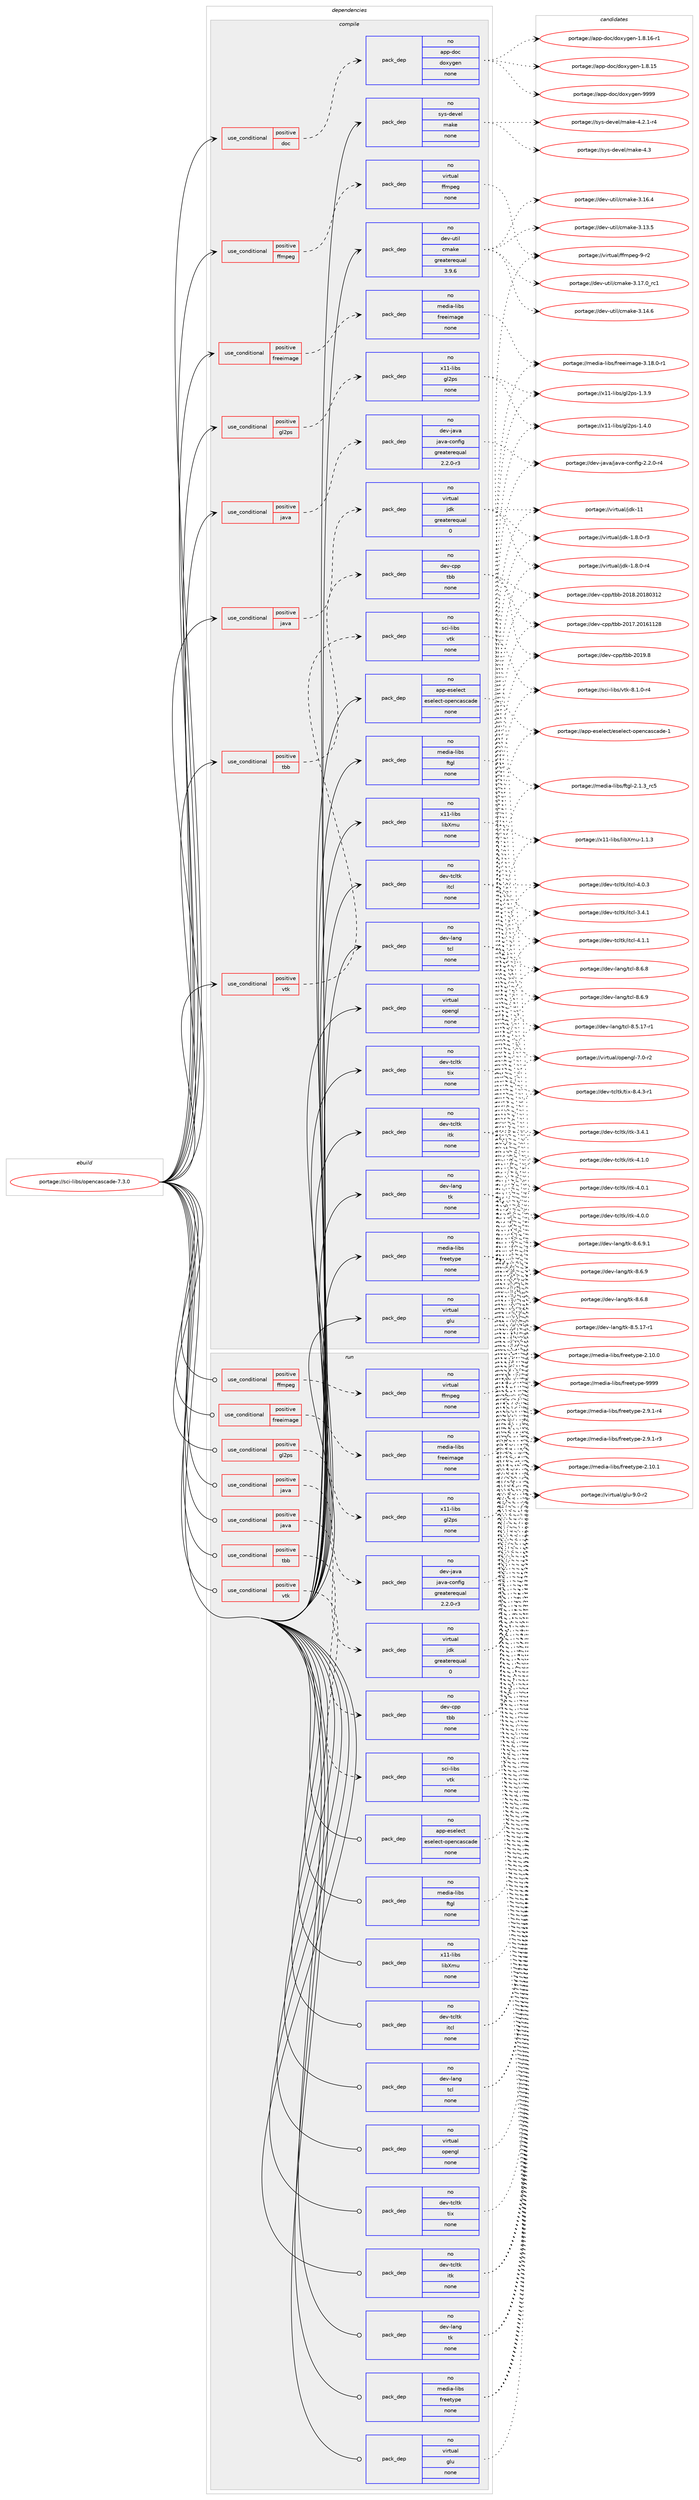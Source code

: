 digraph prolog {

# *************
# Graph options
# *************

newrank=true;
concentrate=true;
compound=true;
graph [rankdir=LR,fontname=Helvetica,fontsize=10,ranksep=1.5];#, ranksep=2.5, nodesep=0.2];
edge  [arrowhead=vee];
node  [fontname=Helvetica,fontsize=10];

# **********
# The ebuild
# **********

subgraph cluster_leftcol {
color=gray;
rank=same;
label=<<i>ebuild</i>>;
id [label="portage://sci-libs/opencascade-7.3.0", color=red, width=4, href="../sci-libs/opencascade-7.3.0.svg"];
}

# ****************
# The dependencies
# ****************

subgraph cluster_midcol {
color=gray;
label=<<i>dependencies</i>>;
subgraph cluster_compile {
fillcolor="#eeeeee";
style=filled;
label=<<i>compile</i>>;
subgraph cond15679 {
dependency79835 [label=<<TABLE BORDER="0" CELLBORDER="1" CELLSPACING="0" CELLPADDING="4"><TR><TD ROWSPAN="3" CELLPADDING="10">use_conditional</TD></TR><TR><TD>positive</TD></TR><TR><TD>doc</TD></TR></TABLE>>, shape=none, color=red];
subgraph pack62718 {
dependency79836 [label=<<TABLE BORDER="0" CELLBORDER="1" CELLSPACING="0" CELLPADDING="4" WIDTH="220"><TR><TD ROWSPAN="6" CELLPADDING="30">pack_dep</TD></TR><TR><TD WIDTH="110">no</TD></TR><TR><TD>app-doc</TD></TR><TR><TD>doxygen</TD></TR><TR><TD>none</TD></TR><TR><TD></TD></TR></TABLE>>, shape=none, color=blue];
}
dependency79835:e -> dependency79836:w [weight=20,style="dashed",arrowhead="vee"];
}
id:e -> dependency79835:w [weight=20,style="solid",arrowhead="vee"];
subgraph cond15680 {
dependency79837 [label=<<TABLE BORDER="0" CELLBORDER="1" CELLSPACING="0" CELLPADDING="4"><TR><TD ROWSPAN="3" CELLPADDING="10">use_conditional</TD></TR><TR><TD>positive</TD></TR><TR><TD>ffmpeg</TD></TR></TABLE>>, shape=none, color=red];
subgraph pack62719 {
dependency79838 [label=<<TABLE BORDER="0" CELLBORDER="1" CELLSPACING="0" CELLPADDING="4" WIDTH="220"><TR><TD ROWSPAN="6" CELLPADDING="30">pack_dep</TD></TR><TR><TD WIDTH="110">no</TD></TR><TR><TD>virtual</TD></TR><TR><TD>ffmpeg</TD></TR><TR><TD>none</TD></TR><TR><TD></TD></TR></TABLE>>, shape=none, color=blue];
}
dependency79837:e -> dependency79838:w [weight=20,style="dashed",arrowhead="vee"];
}
id:e -> dependency79837:w [weight=20,style="solid",arrowhead="vee"];
subgraph cond15681 {
dependency79839 [label=<<TABLE BORDER="0" CELLBORDER="1" CELLSPACING="0" CELLPADDING="4"><TR><TD ROWSPAN="3" CELLPADDING="10">use_conditional</TD></TR><TR><TD>positive</TD></TR><TR><TD>freeimage</TD></TR></TABLE>>, shape=none, color=red];
subgraph pack62720 {
dependency79840 [label=<<TABLE BORDER="0" CELLBORDER="1" CELLSPACING="0" CELLPADDING="4" WIDTH="220"><TR><TD ROWSPAN="6" CELLPADDING="30">pack_dep</TD></TR><TR><TD WIDTH="110">no</TD></TR><TR><TD>media-libs</TD></TR><TR><TD>freeimage</TD></TR><TR><TD>none</TD></TR><TR><TD></TD></TR></TABLE>>, shape=none, color=blue];
}
dependency79839:e -> dependency79840:w [weight=20,style="dashed",arrowhead="vee"];
}
id:e -> dependency79839:w [weight=20,style="solid",arrowhead="vee"];
subgraph cond15682 {
dependency79841 [label=<<TABLE BORDER="0" CELLBORDER="1" CELLSPACING="0" CELLPADDING="4"><TR><TD ROWSPAN="3" CELLPADDING="10">use_conditional</TD></TR><TR><TD>positive</TD></TR><TR><TD>gl2ps</TD></TR></TABLE>>, shape=none, color=red];
subgraph pack62721 {
dependency79842 [label=<<TABLE BORDER="0" CELLBORDER="1" CELLSPACING="0" CELLPADDING="4" WIDTH="220"><TR><TD ROWSPAN="6" CELLPADDING="30">pack_dep</TD></TR><TR><TD WIDTH="110">no</TD></TR><TR><TD>x11-libs</TD></TR><TR><TD>gl2ps</TD></TR><TR><TD>none</TD></TR><TR><TD></TD></TR></TABLE>>, shape=none, color=blue];
}
dependency79841:e -> dependency79842:w [weight=20,style="dashed",arrowhead="vee"];
}
id:e -> dependency79841:w [weight=20,style="solid",arrowhead="vee"];
subgraph cond15683 {
dependency79843 [label=<<TABLE BORDER="0" CELLBORDER="1" CELLSPACING="0" CELLPADDING="4"><TR><TD ROWSPAN="3" CELLPADDING="10">use_conditional</TD></TR><TR><TD>positive</TD></TR><TR><TD>java</TD></TR></TABLE>>, shape=none, color=red];
subgraph pack62722 {
dependency79844 [label=<<TABLE BORDER="0" CELLBORDER="1" CELLSPACING="0" CELLPADDING="4" WIDTH="220"><TR><TD ROWSPAN="6" CELLPADDING="30">pack_dep</TD></TR><TR><TD WIDTH="110">no</TD></TR><TR><TD>dev-java</TD></TR><TR><TD>java-config</TD></TR><TR><TD>greaterequal</TD></TR><TR><TD>2.2.0-r3</TD></TR></TABLE>>, shape=none, color=blue];
}
dependency79843:e -> dependency79844:w [weight=20,style="dashed",arrowhead="vee"];
}
id:e -> dependency79843:w [weight=20,style="solid",arrowhead="vee"];
subgraph cond15684 {
dependency79845 [label=<<TABLE BORDER="0" CELLBORDER="1" CELLSPACING="0" CELLPADDING="4"><TR><TD ROWSPAN="3" CELLPADDING="10">use_conditional</TD></TR><TR><TD>positive</TD></TR><TR><TD>java</TD></TR></TABLE>>, shape=none, color=red];
subgraph pack62723 {
dependency79846 [label=<<TABLE BORDER="0" CELLBORDER="1" CELLSPACING="0" CELLPADDING="4" WIDTH="220"><TR><TD ROWSPAN="6" CELLPADDING="30">pack_dep</TD></TR><TR><TD WIDTH="110">no</TD></TR><TR><TD>virtual</TD></TR><TR><TD>jdk</TD></TR><TR><TD>greaterequal</TD></TR><TR><TD>0</TD></TR></TABLE>>, shape=none, color=blue];
}
dependency79845:e -> dependency79846:w [weight=20,style="dashed",arrowhead="vee"];
}
id:e -> dependency79845:w [weight=20,style="solid",arrowhead="vee"];
subgraph cond15685 {
dependency79847 [label=<<TABLE BORDER="0" CELLBORDER="1" CELLSPACING="0" CELLPADDING="4"><TR><TD ROWSPAN="3" CELLPADDING="10">use_conditional</TD></TR><TR><TD>positive</TD></TR><TR><TD>tbb</TD></TR></TABLE>>, shape=none, color=red];
subgraph pack62724 {
dependency79848 [label=<<TABLE BORDER="0" CELLBORDER="1" CELLSPACING="0" CELLPADDING="4" WIDTH="220"><TR><TD ROWSPAN="6" CELLPADDING="30">pack_dep</TD></TR><TR><TD WIDTH="110">no</TD></TR><TR><TD>dev-cpp</TD></TR><TR><TD>tbb</TD></TR><TR><TD>none</TD></TR><TR><TD></TD></TR></TABLE>>, shape=none, color=blue];
}
dependency79847:e -> dependency79848:w [weight=20,style="dashed",arrowhead="vee"];
}
id:e -> dependency79847:w [weight=20,style="solid",arrowhead="vee"];
subgraph cond15686 {
dependency79849 [label=<<TABLE BORDER="0" CELLBORDER="1" CELLSPACING="0" CELLPADDING="4"><TR><TD ROWSPAN="3" CELLPADDING="10">use_conditional</TD></TR><TR><TD>positive</TD></TR><TR><TD>vtk</TD></TR></TABLE>>, shape=none, color=red];
subgraph pack62725 {
dependency79850 [label=<<TABLE BORDER="0" CELLBORDER="1" CELLSPACING="0" CELLPADDING="4" WIDTH="220"><TR><TD ROWSPAN="6" CELLPADDING="30">pack_dep</TD></TR><TR><TD WIDTH="110">no</TD></TR><TR><TD>sci-libs</TD></TR><TR><TD>vtk</TD></TR><TR><TD>none</TD></TR><TR><TD></TD></TR></TABLE>>, shape=none, color=blue];
}
dependency79849:e -> dependency79850:w [weight=20,style="dashed",arrowhead="vee"];
}
id:e -> dependency79849:w [weight=20,style="solid",arrowhead="vee"];
subgraph pack62726 {
dependency79851 [label=<<TABLE BORDER="0" CELLBORDER="1" CELLSPACING="0" CELLPADDING="4" WIDTH="220"><TR><TD ROWSPAN="6" CELLPADDING="30">pack_dep</TD></TR><TR><TD WIDTH="110">no</TD></TR><TR><TD>app-eselect</TD></TR><TR><TD>eselect-opencascade</TD></TR><TR><TD>none</TD></TR><TR><TD></TD></TR></TABLE>>, shape=none, color=blue];
}
id:e -> dependency79851:w [weight=20,style="solid",arrowhead="vee"];
subgraph pack62727 {
dependency79852 [label=<<TABLE BORDER="0" CELLBORDER="1" CELLSPACING="0" CELLPADDING="4" WIDTH="220"><TR><TD ROWSPAN="6" CELLPADDING="30">pack_dep</TD></TR><TR><TD WIDTH="110">no</TD></TR><TR><TD>dev-lang</TD></TR><TR><TD>tcl</TD></TR><TR><TD>none</TD></TR><TR><TD></TD></TR></TABLE>>, shape=none, color=blue];
}
id:e -> dependency79852:w [weight=20,style="solid",arrowhead="vee"];
subgraph pack62728 {
dependency79853 [label=<<TABLE BORDER="0" CELLBORDER="1" CELLSPACING="0" CELLPADDING="4" WIDTH="220"><TR><TD ROWSPAN="6" CELLPADDING="30">pack_dep</TD></TR><TR><TD WIDTH="110">no</TD></TR><TR><TD>dev-lang</TD></TR><TR><TD>tk</TD></TR><TR><TD>none</TD></TR><TR><TD></TD></TR></TABLE>>, shape=none, color=blue];
}
id:e -> dependency79853:w [weight=20,style="solid",arrowhead="vee"];
subgraph pack62729 {
dependency79854 [label=<<TABLE BORDER="0" CELLBORDER="1" CELLSPACING="0" CELLPADDING="4" WIDTH="220"><TR><TD ROWSPAN="6" CELLPADDING="30">pack_dep</TD></TR><TR><TD WIDTH="110">no</TD></TR><TR><TD>dev-tcltk</TD></TR><TR><TD>itcl</TD></TR><TR><TD>none</TD></TR><TR><TD></TD></TR></TABLE>>, shape=none, color=blue];
}
id:e -> dependency79854:w [weight=20,style="solid",arrowhead="vee"];
subgraph pack62730 {
dependency79855 [label=<<TABLE BORDER="0" CELLBORDER="1" CELLSPACING="0" CELLPADDING="4" WIDTH="220"><TR><TD ROWSPAN="6" CELLPADDING="30">pack_dep</TD></TR><TR><TD WIDTH="110">no</TD></TR><TR><TD>dev-tcltk</TD></TR><TR><TD>itk</TD></TR><TR><TD>none</TD></TR><TR><TD></TD></TR></TABLE>>, shape=none, color=blue];
}
id:e -> dependency79855:w [weight=20,style="solid",arrowhead="vee"];
subgraph pack62731 {
dependency79856 [label=<<TABLE BORDER="0" CELLBORDER="1" CELLSPACING="0" CELLPADDING="4" WIDTH="220"><TR><TD ROWSPAN="6" CELLPADDING="30">pack_dep</TD></TR><TR><TD WIDTH="110">no</TD></TR><TR><TD>dev-tcltk</TD></TR><TR><TD>tix</TD></TR><TR><TD>none</TD></TR><TR><TD></TD></TR></TABLE>>, shape=none, color=blue];
}
id:e -> dependency79856:w [weight=20,style="solid",arrowhead="vee"];
subgraph pack62732 {
dependency79857 [label=<<TABLE BORDER="0" CELLBORDER="1" CELLSPACING="0" CELLPADDING="4" WIDTH="220"><TR><TD ROWSPAN="6" CELLPADDING="30">pack_dep</TD></TR><TR><TD WIDTH="110">no</TD></TR><TR><TD>dev-util</TD></TR><TR><TD>cmake</TD></TR><TR><TD>greaterequal</TD></TR><TR><TD>3.9.6</TD></TR></TABLE>>, shape=none, color=blue];
}
id:e -> dependency79857:w [weight=20,style="solid",arrowhead="vee"];
subgraph pack62733 {
dependency79858 [label=<<TABLE BORDER="0" CELLBORDER="1" CELLSPACING="0" CELLPADDING="4" WIDTH="220"><TR><TD ROWSPAN="6" CELLPADDING="30">pack_dep</TD></TR><TR><TD WIDTH="110">no</TD></TR><TR><TD>media-libs</TD></TR><TR><TD>freetype</TD></TR><TR><TD>none</TD></TR><TR><TD></TD></TR></TABLE>>, shape=none, color=blue];
}
id:e -> dependency79858:w [weight=20,style="solid",arrowhead="vee"];
subgraph pack62734 {
dependency79859 [label=<<TABLE BORDER="0" CELLBORDER="1" CELLSPACING="0" CELLPADDING="4" WIDTH="220"><TR><TD ROWSPAN="6" CELLPADDING="30">pack_dep</TD></TR><TR><TD WIDTH="110">no</TD></TR><TR><TD>media-libs</TD></TR><TR><TD>ftgl</TD></TR><TR><TD>none</TD></TR><TR><TD></TD></TR></TABLE>>, shape=none, color=blue];
}
id:e -> dependency79859:w [weight=20,style="solid",arrowhead="vee"];
subgraph pack62735 {
dependency79860 [label=<<TABLE BORDER="0" CELLBORDER="1" CELLSPACING="0" CELLPADDING="4" WIDTH="220"><TR><TD ROWSPAN="6" CELLPADDING="30">pack_dep</TD></TR><TR><TD WIDTH="110">no</TD></TR><TR><TD>sys-devel</TD></TR><TR><TD>make</TD></TR><TR><TD>none</TD></TR><TR><TD></TD></TR></TABLE>>, shape=none, color=blue];
}
id:e -> dependency79860:w [weight=20,style="solid",arrowhead="vee"];
subgraph pack62736 {
dependency79861 [label=<<TABLE BORDER="0" CELLBORDER="1" CELLSPACING="0" CELLPADDING="4" WIDTH="220"><TR><TD ROWSPAN="6" CELLPADDING="30">pack_dep</TD></TR><TR><TD WIDTH="110">no</TD></TR><TR><TD>virtual</TD></TR><TR><TD>glu</TD></TR><TR><TD>none</TD></TR><TR><TD></TD></TR></TABLE>>, shape=none, color=blue];
}
id:e -> dependency79861:w [weight=20,style="solid",arrowhead="vee"];
subgraph pack62737 {
dependency79862 [label=<<TABLE BORDER="0" CELLBORDER="1" CELLSPACING="0" CELLPADDING="4" WIDTH="220"><TR><TD ROWSPAN="6" CELLPADDING="30">pack_dep</TD></TR><TR><TD WIDTH="110">no</TD></TR><TR><TD>virtual</TD></TR><TR><TD>opengl</TD></TR><TR><TD>none</TD></TR><TR><TD></TD></TR></TABLE>>, shape=none, color=blue];
}
id:e -> dependency79862:w [weight=20,style="solid",arrowhead="vee"];
subgraph pack62738 {
dependency79863 [label=<<TABLE BORDER="0" CELLBORDER="1" CELLSPACING="0" CELLPADDING="4" WIDTH="220"><TR><TD ROWSPAN="6" CELLPADDING="30">pack_dep</TD></TR><TR><TD WIDTH="110">no</TD></TR><TR><TD>x11-libs</TD></TR><TR><TD>libXmu</TD></TR><TR><TD>none</TD></TR><TR><TD></TD></TR></TABLE>>, shape=none, color=blue];
}
id:e -> dependency79863:w [weight=20,style="solid",arrowhead="vee"];
}
subgraph cluster_compileandrun {
fillcolor="#eeeeee";
style=filled;
label=<<i>compile and run</i>>;
}
subgraph cluster_run {
fillcolor="#eeeeee";
style=filled;
label=<<i>run</i>>;
subgraph cond15687 {
dependency79864 [label=<<TABLE BORDER="0" CELLBORDER="1" CELLSPACING="0" CELLPADDING="4"><TR><TD ROWSPAN="3" CELLPADDING="10">use_conditional</TD></TR><TR><TD>positive</TD></TR><TR><TD>ffmpeg</TD></TR></TABLE>>, shape=none, color=red];
subgraph pack62739 {
dependency79865 [label=<<TABLE BORDER="0" CELLBORDER="1" CELLSPACING="0" CELLPADDING="4" WIDTH="220"><TR><TD ROWSPAN="6" CELLPADDING="30">pack_dep</TD></TR><TR><TD WIDTH="110">no</TD></TR><TR><TD>virtual</TD></TR><TR><TD>ffmpeg</TD></TR><TR><TD>none</TD></TR><TR><TD></TD></TR></TABLE>>, shape=none, color=blue];
}
dependency79864:e -> dependency79865:w [weight=20,style="dashed",arrowhead="vee"];
}
id:e -> dependency79864:w [weight=20,style="solid",arrowhead="odot"];
subgraph cond15688 {
dependency79866 [label=<<TABLE BORDER="0" CELLBORDER="1" CELLSPACING="0" CELLPADDING="4"><TR><TD ROWSPAN="3" CELLPADDING="10">use_conditional</TD></TR><TR><TD>positive</TD></TR><TR><TD>freeimage</TD></TR></TABLE>>, shape=none, color=red];
subgraph pack62740 {
dependency79867 [label=<<TABLE BORDER="0" CELLBORDER="1" CELLSPACING="0" CELLPADDING="4" WIDTH="220"><TR><TD ROWSPAN="6" CELLPADDING="30">pack_dep</TD></TR><TR><TD WIDTH="110">no</TD></TR><TR><TD>media-libs</TD></TR><TR><TD>freeimage</TD></TR><TR><TD>none</TD></TR><TR><TD></TD></TR></TABLE>>, shape=none, color=blue];
}
dependency79866:e -> dependency79867:w [weight=20,style="dashed",arrowhead="vee"];
}
id:e -> dependency79866:w [weight=20,style="solid",arrowhead="odot"];
subgraph cond15689 {
dependency79868 [label=<<TABLE BORDER="0" CELLBORDER="1" CELLSPACING="0" CELLPADDING="4"><TR><TD ROWSPAN="3" CELLPADDING="10">use_conditional</TD></TR><TR><TD>positive</TD></TR><TR><TD>gl2ps</TD></TR></TABLE>>, shape=none, color=red];
subgraph pack62741 {
dependency79869 [label=<<TABLE BORDER="0" CELLBORDER="1" CELLSPACING="0" CELLPADDING="4" WIDTH="220"><TR><TD ROWSPAN="6" CELLPADDING="30">pack_dep</TD></TR><TR><TD WIDTH="110">no</TD></TR><TR><TD>x11-libs</TD></TR><TR><TD>gl2ps</TD></TR><TR><TD>none</TD></TR><TR><TD></TD></TR></TABLE>>, shape=none, color=blue];
}
dependency79868:e -> dependency79869:w [weight=20,style="dashed",arrowhead="vee"];
}
id:e -> dependency79868:w [weight=20,style="solid",arrowhead="odot"];
subgraph cond15690 {
dependency79870 [label=<<TABLE BORDER="0" CELLBORDER="1" CELLSPACING="0" CELLPADDING="4"><TR><TD ROWSPAN="3" CELLPADDING="10">use_conditional</TD></TR><TR><TD>positive</TD></TR><TR><TD>java</TD></TR></TABLE>>, shape=none, color=red];
subgraph pack62742 {
dependency79871 [label=<<TABLE BORDER="0" CELLBORDER="1" CELLSPACING="0" CELLPADDING="4" WIDTH="220"><TR><TD ROWSPAN="6" CELLPADDING="30">pack_dep</TD></TR><TR><TD WIDTH="110">no</TD></TR><TR><TD>dev-java</TD></TR><TR><TD>java-config</TD></TR><TR><TD>greaterequal</TD></TR><TR><TD>2.2.0-r3</TD></TR></TABLE>>, shape=none, color=blue];
}
dependency79870:e -> dependency79871:w [weight=20,style="dashed",arrowhead="vee"];
}
id:e -> dependency79870:w [weight=20,style="solid",arrowhead="odot"];
subgraph cond15691 {
dependency79872 [label=<<TABLE BORDER="0" CELLBORDER="1" CELLSPACING="0" CELLPADDING="4"><TR><TD ROWSPAN="3" CELLPADDING="10">use_conditional</TD></TR><TR><TD>positive</TD></TR><TR><TD>java</TD></TR></TABLE>>, shape=none, color=red];
subgraph pack62743 {
dependency79873 [label=<<TABLE BORDER="0" CELLBORDER="1" CELLSPACING="0" CELLPADDING="4" WIDTH="220"><TR><TD ROWSPAN="6" CELLPADDING="30">pack_dep</TD></TR><TR><TD WIDTH="110">no</TD></TR><TR><TD>virtual</TD></TR><TR><TD>jdk</TD></TR><TR><TD>greaterequal</TD></TR><TR><TD>0</TD></TR></TABLE>>, shape=none, color=blue];
}
dependency79872:e -> dependency79873:w [weight=20,style="dashed",arrowhead="vee"];
}
id:e -> dependency79872:w [weight=20,style="solid",arrowhead="odot"];
subgraph cond15692 {
dependency79874 [label=<<TABLE BORDER="0" CELLBORDER="1" CELLSPACING="0" CELLPADDING="4"><TR><TD ROWSPAN="3" CELLPADDING="10">use_conditional</TD></TR><TR><TD>positive</TD></TR><TR><TD>tbb</TD></TR></TABLE>>, shape=none, color=red];
subgraph pack62744 {
dependency79875 [label=<<TABLE BORDER="0" CELLBORDER="1" CELLSPACING="0" CELLPADDING="4" WIDTH="220"><TR><TD ROWSPAN="6" CELLPADDING="30">pack_dep</TD></TR><TR><TD WIDTH="110">no</TD></TR><TR><TD>dev-cpp</TD></TR><TR><TD>tbb</TD></TR><TR><TD>none</TD></TR><TR><TD></TD></TR></TABLE>>, shape=none, color=blue];
}
dependency79874:e -> dependency79875:w [weight=20,style="dashed",arrowhead="vee"];
}
id:e -> dependency79874:w [weight=20,style="solid",arrowhead="odot"];
subgraph cond15693 {
dependency79876 [label=<<TABLE BORDER="0" CELLBORDER="1" CELLSPACING="0" CELLPADDING="4"><TR><TD ROWSPAN="3" CELLPADDING="10">use_conditional</TD></TR><TR><TD>positive</TD></TR><TR><TD>vtk</TD></TR></TABLE>>, shape=none, color=red];
subgraph pack62745 {
dependency79877 [label=<<TABLE BORDER="0" CELLBORDER="1" CELLSPACING="0" CELLPADDING="4" WIDTH="220"><TR><TD ROWSPAN="6" CELLPADDING="30">pack_dep</TD></TR><TR><TD WIDTH="110">no</TD></TR><TR><TD>sci-libs</TD></TR><TR><TD>vtk</TD></TR><TR><TD>none</TD></TR><TR><TD></TD></TR></TABLE>>, shape=none, color=blue];
}
dependency79876:e -> dependency79877:w [weight=20,style="dashed",arrowhead="vee"];
}
id:e -> dependency79876:w [weight=20,style="solid",arrowhead="odot"];
subgraph pack62746 {
dependency79878 [label=<<TABLE BORDER="0" CELLBORDER="1" CELLSPACING="0" CELLPADDING="4" WIDTH="220"><TR><TD ROWSPAN="6" CELLPADDING="30">pack_dep</TD></TR><TR><TD WIDTH="110">no</TD></TR><TR><TD>app-eselect</TD></TR><TR><TD>eselect-opencascade</TD></TR><TR><TD>none</TD></TR><TR><TD></TD></TR></TABLE>>, shape=none, color=blue];
}
id:e -> dependency79878:w [weight=20,style="solid",arrowhead="odot"];
subgraph pack62747 {
dependency79879 [label=<<TABLE BORDER="0" CELLBORDER="1" CELLSPACING="0" CELLPADDING="4" WIDTH="220"><TR><TD ROWSPAN="6" CELLPADDING="30">pack_dep</TD></TR><TR><TD WIDTH="110">no</TD></TR><TR><TD>dev-lang</TD></TR><TR><TD>tcl</TD></TR><TR><TD>none</TD></TR><TR><TD></TD></TR></TABLE>>, shape=none, color=blue];
}
id:e -> dependency79879:w [weight=20,style="solid",arrowhead="odot"];
subgraph pack62748 {
dependency79880 [label=<<TABLE BORDER="0" CELLBORDER="1" CELLSPACING="0" CELLPADDING="4" WIDTH="220"><TR><TD ROWSPAN="6" CELLPADDING="30">pack_dep</TD></TR><TR><TD WIDTH="110">no</TD></TR><TR><TD>dev-lang</TD></TR><TR><TD>tk</TD></TR><TR><TD>none</TD></TR><TR><TD></TD></TR></TABLE>>, shape=none, color=blue];
}
id:e -> dependency79880:w [weight=20,style="solid",arrowhead="odot"];
subgraph pack62749 {
dependency79881 [label=<<TABLE BORDER="0" CELLBORDER="1" CELLSPACING="0" CELLPADDING="4" WIDTH="220"><TR><TD ROWSPAN="6" CELLPADDING="30">pack_dep</TD></TR><TR><TD WIDTH="110">no</TD></TR><TR><TD>dev-tcltk</TD></TR><TR><TD>itcl</TD></TR><TR><TD>none</TD></TR><TR><TD></TD></TR></TABLE>>, shape=none, color=blue];
}
id:e -> dependency79881:w [weight=20,style="solid",arrowhead="odot"];
subgraph pack62750 {
dependency79882 [label=<<TABLE BORDER="0" CELLBORDER="1" CELLSPACING="0" CELLPADDING="4" WIDTH="220"><TR><TD ROWSPAN="6" CELLPADDING="30">pack_dep</TD></TR><TR><TD WIDTH="110">no</TD></TR><TR><TD>dev-tcltk</TD></TR><TR><TD>itk</TD></TR><TR><TD>none</TD></TR><TR><TD></TD></TR></TABLE>>, shape=none, color=blue];
}
id:e -> dependency79882:w [weight=20,style="solid",arrowhead="odot"];
subgraph pack62751 {
dependency79883 [label=<<TABLE BORDER="0" CELLBORDER="1" CELLSPACING="0" CELLPADDING="4" WIDTH="220"><TR><TD ROWSPAN="6" CELLPADDING="30">pack_dep</TD></TR><TR><TD WIDTH="110">no</TD></TR><TR><TD>dev-tcltk</TD></TR><TR><TD>tix</TD></TR><TR><TD>none</TD></TR><TR><TD></TD></TR></TABLE>>, shape=none, color=blue];
}
id:e -> dependency79883:w [weight=20,style="solid",arrowhead="odot"];
subgraph pack62752 {
dependency79884 [label=<<TABLE BORDER="0" CELLBORDER="1" CELLSPACING="0" CELLPADDING="4" WIDTH="220"><TR><TD ROWSPAN="6" CELLPADDING="30">pack_dep</TD></TR><TR><TD WIDTH="110">no</TD></TR><TR><TD>media-libs</TD></TR><TR><TD>freetype</TD></TR><TR><TD>none</TD></TR><TR><TD></TD></TR></TABLE>>, shape=none, color=blue];
}
id:e -> dependency79884:w [weight=20,style="solid",arrowhead="odot"];
subgraph pack62753 {
dependency79885 [label=<<TABLE BORDER="0" CELLBORDER="1" CELLSPACING="0" CELLPADDING="4" WIDTH="220"><TR><TD ROWSPAN="6" CELLPADDING="30">pack_dep</TD></TR><TR><TD WIDTH="110">no</TD></TR><TR><TD>media-libs</TD></TR><TR><TD>ftgl</TD></TR><TR><TD>none</TD></TR><TR><TD></TD></TR></TABLE>>, shape=none, color=blue];
}
id:e -> dependency79885:w [weight=20,style="solid",arrowhead="odot"];
subgraph pack62754 {
dependency79886 [label=<<TABLE BORDER="0" CELLBORDER="1" CELLSPACING="0" CELLPADDING="4" WIDTH="220"><TR><TD ROWSPAN="6" CELLPADDING="30">pack_dep</TD></TR><TR><TD WIDTH="110">no</TD></TR><TR><TD>virtual</TD></TR><TR><TD>glu</TD></TR><TR><TD>none</TD></TR><TR><TD></TD></TR></TABLE>>, shape=none, color=blue];
}
id:e -> dependency79886:w [weight=20,style="solid",arrowhead="odot"];
subgraph pack62755 {
dependency79887 [label=<<TABLE BORDER="0" CELLBORDER="1" CELLSPACING="0" CELLPADDING="4" WIDTH="220"><TR><TD ROWSPAN="6" CELLPADDING="30">pack_dep</TD></TR><TR><TD WIDTH="110">no</TD></TR><TR><TD>virtual</TD></TR><TR><TD>opengl</TD></TR><TR><TD>none</TD></TR><TR><TD></TD></TR></TABLE>>, shape=none, color=blue];
}
id:e -> dependency79887:w [weight=20,style="solid",arrowhead="odot"];
subgraph pack62756 {
dependency79888 [label=<<TABLE BORDER="0" CELLBORDER="1" CELLSPACING="0" CELLPADDING="4" WIDTH="220"><TR><TD ROWSPAN="6" CELLPADDING="30">pack_dep</TD></TR><TR><TD WIDTH="110">no</TD></TR><TR><TD>x11-libs</TD></TR><TR><TD>libXmu</TD></TR><TR><TD>none</TD></TR><TR><TD></TD></TR></TABLE>>, shape=none, color=blue];
}
id:e -> dependency79888:w [weight=20,style="solid",arrowhead="odot"];
}
}

# **************
# The candidates
# **************

subgraph cluster_choices {
rank=same;
color=gray;
label=<<i>candidates</i>>;

subgraph choice62718 {
color=black;
nodesep=1;
choice971121124510011199471001111201211031011104557575757 [label="portage://app-doc/doxygen-9999", color=red, width=4,href="../app-doc/doxygen-9999.svg"];
choice97112112451001119947100111120121103101110454946564649544511449 [label="portage://app-doc/doxygen-1.8.16-r1", color=red, width=4,href="../app-doc/doxygen-1.8.16-r1.svg"];
choice9711211245100111994710011112012110310111045494656464953 [label="portage://app-doc/doxygen-1.8.15", color=red, width=4,href="../app-doc/doxygen-1.8.15.svg"];
dependency79836:e -> choice971121124510011199471001111201211031011104557575757:w [style=dotted,weight="100"];
dependency79836:e -> choice97112112451001119947100111120121103101110454946564649544511449:w [style=dotted,weight="100"];
dependency79836:e -> choice9711211245100111994710011112012110310111045494656464953:w [style=dotted,weight="100"];
}
subgraph choice62719 {
color=black;
nodesep=1;
choice118105114116117971084710210210911210110345574511450 [label="portage://virtual/ffmpeg-9-r2", color=red, width=4,href="../virtual/ffmpeg-9-r2.svg"];
dependency79838:e -> choice118105114116117971084710210210911210110345574511450:w [style=dotted,weight="100"];
}
subgraph choice62720 {
color=black;
nodesep=1;
choice1091011001059745108105981154710211410110110510997103101455146495646484511449 [label="portage://media-libs/freeimage-3.18.0-r1", color=red, width=4,href="../media-libs/freeimage-3.18.0-r1.svg"];
dependency79840:e -> choice1091011001059745108105981154710211410110110510997103101455146495646484511449:w [style=dotted,weight="100"];
}
subgraph choice62721 {
color=black;
nodesep=1;
choice120494945108105981154710310850112115454946524648 [label="portage://x11-libs/gl2ps-1.4.0", color=red, width=4,href="../x11-libs/gl2ps-1.4.0.svg"];
choice120494945108105981154710310850112115454946514657 [label="portage://x11-libs/gl2ps-1.3.9", color=red, width=4,href="../x11-libs/gl2ps-1.3.9.svg"];
dependency79842:e -> choice120494945108105981154710310850112115454946524648:w [style=dotted,weight="100"];
dependency79842:e -> choice120494945108105981154710310850112115454946514657:w [style=dotted,weight="100"];
}
subgraph choice62722 {
color=black;
nodesep=1;
choice10010111845106971189747106971189745991111101021051034550465046484511452 [label="portage://dev-java/java-config-2.2.0-r4", color=red, width=4,href="../dev-java/java-config-2.2.0-r4.svg"];
dependency79844:e -> choice10010111845106971189747106971189745991111101021051034550465046484511452:w [style=dotted,weight="100"];
}
subgraph choice62723 {
color=black;
nodesep=1;
choice1181051141161179710847106100107454949 [label="portage://virtual/jdk-11", color=red, width=4,href="../virtual/jdk-11.svg"];
choice11810511411611797108471061001074549465646484511452 [label="portage://virtual/jdk-1.8.0-r4", color=red, width=4,href="../virtual/jdk-1.8.0-r4.svg"];
choice11810511411611797108471061001074549465646484511451 [label="portage://virtual/jdk-1.8.0-r3", color=red, width=4,href="../virtual/jdk-1.8.0-r3.svg"];
dependency79846:e -> choice1181051141161179710847106100107454949:w [style=dotted,weight="100"];
dependency79846:e -> choice11810511411611797108471061001074549465646484511452:w [style=dotted,weight="100"];
dependency79846:e -> choice11810511411611797108471061001074549465646484511451:w [style=dotted,weight="100"];
}
subgraph choice62724 {
color=black;
nodesep=1;
choice100101118459911211247116989845504849574656 [label="portage://dev-cpp/tbb-2019.8", color=red, width=4,href="../dev-cpp/tbb-2019.8.svg"];
choice10010111845991121124711698984550484956465048495648514950 [label="portage://dev-cpp/tbb-2018.20180312", color=red, width=4,href="../dev-cpp/tbb-2018.20180312.svg"];
choice10010111845991121124711698984550484955465048495449495056 [label="portage://dev-cpp/tbb-2017.20161128", color=red, width=4,href="../dev-cpp/tbb-2017.20161128.svg"];
dependency79848:e -> choice100101118459911211247116989845504849574656:w [style=dotted,weight="100"];
dependency79848:e -> choice10010111845991121124711698984550484956465048495648514950:w [style=dotted,weight="100"];
dependency79848:e -> choice10010111845991121124711698984550484955465048495449495056:w [style=dotted,weight="100"];
}
subgraph choice62725 {
color=black;
nodesep=1;
choice115991054510810598115471181161074556464946484511452 [label="portage://sci-libs/vtk-8.1.0-r4", color=red, width=4,href="../sci-libs/vtk-8.1.0-r4.svg"];
dependency79850:e -> choice115991054510810598115471181161074556464946484511452:w [style=dotted,weight="100"];
}
subgraph choice62726 {
color=black;
nodesep=1;
choice971121124510111510110810199116471011151011081019911645111112101110999711599971001014549 [label="portage://app-eselect/eselect-opencascade-1", color=red, width=4,href="../app-eselect/eselect-opencascade-1.svg"];
dependency79851:e -> choice971121124510111510110810199116471011151011081019911645111112101110999711599971001014549:w [style=dotted,weight="100"];
}
subgraph choice62727 {
color=black;
nodesep=1;
choice10010111845108971101034711699108455646544657 [label="portage://dev-lang/tcl-8.6.9", color=red, width=4,href="../dev-lang/tcl-8.6.9.svg"];
choice10010111845108971101034711699108455646544656 [label="portage://dev-lang/tcl-8.6.8", color=red, width=4,href="../dev-lang/tcl-8.6.8.svg"];
choice10010111845108971101034711699108455646534649554511449 [label="portage://dev-lang/tcl-8.5.17-r1", color=red, width=4,href="../dev-lang/tcl-8.5.17-r1.svg"];
dependency79852:e -> choice10010111845108971101034711699108455646544657:w [style=dotted,weight="100"];
dependency79852:e -> choice10010111845108971101034711699108455646544656:w [style=dotted,weight="100"];
dependency79852:e -> choice10010111845108971101034711699108455646534649554511449:w [style=dotted,weight="100"];
}
subgraph choice62728 {
color=black;
nodesep=1;
choice1001011184510897110103471161074556465446574649 [label="portage://dev-lang/tk-8.6.9.1", color=red, width=4,href="../dev-lang/tk-8.6.9.1.svg"];
choice100101118451089711010347116107455646544657 [label="portage://dev-lang/tk-8.6.9", color=red, width=4,href="../dev-lang/tk-8.6.9.svg"];
choice100101118451089711010347116107455646544656 [label="portage://dev-lang/tk-8.6.8", color=red, width=4,href="../dev-lang/tk-8.6.8.svg"];
choice100101118451089711010347116107455646534649554511449 [label="portage://dev-lang/tk-8.5.17-r1", color=red, width=4,href="../dev-lang/tk-8.5.17-r1.svg"];
dependency79853:e -> choice1001011184510897110103471161074556465446574649:w [style=dotted,weight="100"];
dependency79853:e -> choice100101118451089711010347116107455646544657:w [style=dotted,weight="100"];
dependency79853:e -> choice100101118451089711010347116107455646544656:w [style=dotted,weight="100"];
dependency79853:e -> choice100101118451089711010347116107455646534649554511449:w [style=dotted,weight="100"];
}
subgraph choice62729 {
color=black;
nodesep=1;
choice10010111845116991081161074710511699108455246494649 [label="portage://dev-tcltk/itcl-4.1.1", color=red, width=4,href="../dev-tcltk/itcl-4.1.1.svg"];
choice10010111845116991081161074710511699108455246484651 [label="portage://dev-tcltk/itcl-4.0.3", color=red, width=4,href="../dev-tcltk/itcl-4.0.3.svg"];
choice10010111845116991081161074710511699108455146524649 [label="portage://dev-tcltk/itcl-3.4.1", color=red, width=4,href="../dev-tcltk/itcl-3.4.1.svg"];
dependency79854:e -> choice10010111845116991081161074710511699108455246494649:w [style=dotted,weight="100"];
dependency79854:e -> choice10010111845116991081161074710511699108455246484651:w [style=dotted,weight="100"];
dependency79854:e -> choice10010111845116991081161074710511699108455146524649:w [style=dotted,weight="100"];
}
subgraph choice62730 {
color=black;
nodesep=1;
choice100101118451169910811610747105116107455246494648 [label="portage://dev-tcltk/itk-4.1.0", color=red, width=4,href="../dev-tcltk/itk-4.1.0.svg"];
choice100101118451169910811610747105116107455246484649 [label="portage://dev-tcltk/itk-4.0.1", color=red, width=4,href="../dev-tcltk/itk-4.0.1.svg"];
choice100101118451169910811610747105116107455246484648 [label="portage://dev-tcltk/itk-4.0.0", color=red, width=4,href="../dev-tcltk/itk-4.0.0.svg"];
choice100101118451169910811610747105116107455146524649 [label="portage://dev-tcltk/itk-3.4.1", color=red, width=4,href="../dev-tcltk/itk-3.4.1.svg"];
dependency79855:e -> choice100101118451169910811610747105116107455246494648:w [style=dotted,weight="100"];
dependency79855:e -> choice100101118451169910811610747105116107455246484649:w [style=dotted,weight="100"];
dependency79855:e -> choice100101118451169910811610747105116107455246484648:w [style=dotted,weight="100"];
dependency79855:e -> choice100101118451169910811610747105116107455146524649:w [style=dotted,weight="100"];
}
subgraph choice62731 {
color=black;
nodesep=1;
choice1001011184511699108116107471161051204556465246514511449 [label="portage://dev-tcltk/tix-8.4.3-r1", color=red, width=4,href="../dev-tcltk/tix-8.4.3-r1.svg"];
dependency79856:e -> choice1001011184511699108116107471161051204556465246514511449:w [style=dotted,weight="100"];
}
subgraph choice62732 {
color=black;
nodesep=1;
choice1001011184511711610510847991099710710145514649554648951149949 [label="portage://dev-util/cmake-3.17.0_rc1", color=red, width=4,href="../dev-util/cmake-3.17.0_rc1.svg"];
choice1001011184511711610510847991099710710145514649544652 [label="portage://dev-util/cmake-3.16.4", color=red, width=4,href="../dev-util/cmake-3.16.4.svg"];
choice1001011184511711610510847991099710710145514649524654 [label="portage://dev-util/cmake-3.14.6", color=red, width=4,href="../dev-util/cmake-3.14.6.svg"];
choice1001011184511711610510847991099710710145514649514653 [label="portage://dev-util/cmake-3.13.5", color=red, width=4,href="../dev-util/cmake-3.13.5.svg"];
dependency79857:e -> choice1001011184511711610510847991099710710145514649554648951149949:w [style=dotted,weight="100"];
dependency79857:e -> choice1001011184511711610510847991099710710145514649544652:w [style=dotted,weight="100"];
dependency79857:e -> choice1001011184511711610510847991099710710145514649524654:w [style=dotted,weight="100"];
dependency79857:e -> choice1001011184511711610510847991099710710145514649514653:w [style=dotted,weight="100"];
}
subgraph choice62733 {
color=black;
nodesep=1;
choice109101100105974510810598115471021141011011161211121014557575757 [label="portage://media-libs/freetype-9999", color=red, width=4,href="../media-libs/freetype-9999.svg"];
choice109101100105974510810598115471021141011011161211121014550465746494511452 [label="portage://media-libs/freetype-2.9.1-r4", color=red, width=4,href="../media-libs/freetype-2.9.1-r4.svg"];
choice109101100105974510810598115471021141011011161211121014550465746494511451 [label="portage://media-libs/freetype-2.9.1-r3", color=red, width=4,href="../media-libs/freetype-2.9.1-r3.svg"];
choice1091011001059745108105981154710211410110111612111210145504649484649 [label="portage://media-libs/freetype-2.10.1", color=red, width=4,href="../media-libs/freetype-2.10.1.svg"];
choice1091011001059745108105981154710211410110111612111210145504649484648 [label="portage://media-libs/freetype-2.10.0", color=red, width=4,href="../media-libs/freetype-2.10.0.svg"];
dependency79858:e -> choice109101100105974510810598115471021141011011161211121014557575757:w [style=dotted,weight="100"];
dependency79858:e -> choice109101100105974510810598115471021141011011161211121014550465746494511452:w [style=dotted,weight="100"];
dependency79858:e -> choice109101100105974510810598115471021141011011161211121014550465746494511451:w [style=dotted,weight="100"];
dependency79858:e -> choice1091011001059745108105981154710211410110111612111210145504649484649:w [style=dotted,weight="100"];
dependency79858:e -> choice1091011001059745108105981154710211410110111612111210145504649484648:w [style=dotted,weight="100"];
}
subgraph choice62734 {
color=black;
nodesep=1;
choice10910110010597451081059811547102116103108455046494651951149953 [label="portage://media-libs/ftgl-2.1.3_rc5", color=red, width=4,href="../media-libs/ftgl-2.1.3_rc5.svg"];
dependency79859:e -> choice10910110010597451081059811547102116103108455046494651951149953:w [style=dotted,weight="100"];
}
subgraph choice62735 {
color=black;
nodesep=1;
choice11512111545100101118101108471099710710145524651 [label="portage://sys-devel/make-4.3", color=red, width=4,href="../sys-devel/make-4.3.svg"];
choice1151211154510010111810110847109971071014552465046494511452 [label="portage://sys-devel/make-4.2.1-r4", color=red, width=4,href="../sys-devel/make-4.2.1-r4.svg"];
dependency79860:e -> choice11512111545100101118101108471099710710145524651:w [style=dotted,weight="100"];
dependency79860:e -> choice1151211154510010111810110847109971071014552465046494511452:w [style=dotted,weight="100"];
}
subgraph choice62736 {
color=black;
nodesep=1;
choice1181051141161179710847103108117455746484511450 [label="portage://virtual/glu-9.0-r2", color=red, width=4,href="../virtual/glu-9.0-r2.svg"];
dependency79861:e -> choice1181051141161179710847103108117455746484511450:w [style=dotted,weight="100"];
}
subgraph choice62737 {
color=black;
nodesep=1;
choice1181051141161179710847111112101110103108455546484511450 [label="portage://virtual/opengl-7.0-r2", color=red, width=4,href="../virtual/opengl-7.0-r2.svg"];
dependency79862:e -> choice1181051141161179710847111112101110103108455546484511450:w [style=dotted,weight="100"];
}
subgraph choice62738 {
color=black;
nodesep=1;
choice12049494510810598115471081059888109117454946494651 [label="portage://x11-libs/libXmu-1.1.3", color=red, width=4,href="../x11-libs/libXmu-1.1.3.svg"];
dependency79863:e -> choice12049494510810598115471081059888109117454946494651:w [style=dotted,weight="100"];
}
subgraph choice62739 {
color=black;
nodesep=1;
choice118105114116117971084710210210911210110345574511450 [label="portage://virtual/ffmpeg-9-r2", color=red, width=4,href="../virtual/ffmpeg-9-r2.svg"];
dependency79865:e -> choice118105114116117971084710210210911210110345574511450:w [style=dotted,weight="100"];
}
subgraph choice62740 {
color=black;
nodesep=1;
choice1091011001059745108105981154710211410110110510997103101455146495646484511449 [label="portage://media-libs/freeimage-3.18.0-r1", color=red, width=4,href="../media-libs/freeimage-3.18.0-r1.svg"];
dependency79867:e -> choice1091011001059745108105981154710211410110110510997103101455146495646484511449:w [style=dotted,weight="100"];
}
subgraph choice62741 {
color=black;
nodesep=1;
choice120494945108105981154710310850112115454946524648 [label="portage://x11-libs/gl2ps-1.4.0", color=red, width=4,href="../x11-libs/gl2ps-1.4.0.svg"];
choice120494945108105981154710310850112115454946514657 [label="portage://x11-libs/gl2ps-1.3.9", color=red, width=4,href="../x11-libs/gl2ps-1.3.9.svg"];
dependency79869:e -> choice120494945108105981154710310850112115454946524648:w [style=dotted,weight="100"];
dependency79869:e -> choice120494945108105981154710310850112115454946514657:w [style=dotted,weight="100"];
}
subgraph choice62742 {
color=black;
nodesep=1;
choice10010111845106971189747106971189745991111101021051034550465046484511452 [label="portage://dev-java/java-config-2.2.0-r4", color=red, width=4,href="../dev-java/java-config-2.2.0-r4.svg"];
dependency79871:e -> choice10010111845106971189747106971189745991111101021051034550465046484511452:w [style=dotted,weight="100"];
}
subgraph choice62743 {
color=black;
nodesep=1;
choice1181051141161179710847106100107454949 [label="portage://virtual/jdk-11", color=red, width=4,href="../virtual/jdk-11.svg"];
choice11810511411611797108471061001074549465646484511452 [label="portage://virtual/jdk-1.8.0-r4", color=red, width=4,href="../virtual/jdk-1.8.0-r4.svg"];
choice11810511411611797108471061001074549465646484511451 [label="portage://virtual/jdk-1.8.0-r3", color=red, width=4,href="../virtual/jdk-1.8.0-r3.svg"];
dependency79873:e -> choice1181051141161179710847106100107454949:w [style=dotted,weight="100"];
dependency79873:e -> choice11810511411611797108471061001074549465646484511452:w [style=dotted,weight="100"];
dependency79873:e -> choice11810511411611797108471061001074549465646484511451:w [style=dotted,weight="100"];
}
subgraph choice62744 {
color=black;
nodesep=1;
choice100101118459911211247116989845504849574656 [label="portage://dev-cpp/tbb-2019.8", color=red, width=4,href="../dev-cpp/tbb-2019.8.svg"];
choice10010111845991121124711698984550484956465048495648514950 [label="portage://dev-cpp/tbb-2018.20180312", color=red, width=4,href="../dev-cpp/tbb-2018.20180312.svg"];
choice10010111845991121124711698984550484955465048495449495056 [label="portage://dev-cpp/tbb-2017.20161128", color=red, width=4,href="../dev-cpp/tbb-2017.20161128.svg"];
dependency79875:e -> choice100101118459911211247116989845504849574656:w [style=dotted,weight="100"];
dependency79875:e -> choice10010111845991121124711698984550484956465048495648514950:w [style=dotted,weight="100"];
dependency79875:e -> choice10010111845991121124711698984550484955465048495449495056:w [style=dotted,weight="100"];
}
subgraph choice62745 {
color=black;
nodesep=1;
choice115991054510810598115471181161074556464946484511452 [label="portage://sci-libs/vtk-8.1.0-r4", color=red, width=4,href="../sci-libs/vtk-8.1.0-r4.svg"];
dependency79877:e -> choice115991054510810598115471181161074556464946484511452:w [style=dotted,weight="100"];
}
subgraph choice62746 {
color=black;
nodesep=1;
choice971121124510111510110810199116471011151011081019911645111112101110999711599971001014549 [label="portage://app-eselect/eselect-opencascade-1", color=red, width=4,href="../app-eselect/eselect-opencascade-1.svg"];
dependency79878:e -> choice971121124510111510110810199116471011151011081019911645111112101110999711599971001014549:w [style=dotted,weight="100"];
}
subgraph choice62747 {
color=black;
nodesep=1;
choice10010111845108971101034711699108455646544657 [label="portage://dev-lang/tcl-8.6.9", color=red, width=4,href="../dev-lang/tcl-8.6.9.svg"];
choice10010111845108971101034711699108455646544656 [label="portage://dev-lang/tcl-8.6.8", color=red, width=4,href="../dev-lang/tcl-8.6.8.svg"];
choice10010111845108971101034711699108455646534649554511449 [label="portage://dev-lang/tcl-8.5.17-r1", color=red, width=4,href="../dev-lang/tcl-8.5.17-r1.svg"];
dependency79879:e -> choice10010111845108971101034711699108455646544657:w [style=dotted,weight="100"];
dependency79879:e -> choice10010111845108971101034711699108455646544656:w [style=dotted,weight="100"];
dependency79879:e -> choice10010111845108971101034711699108455646534649554511449:w [style=dotted,weight="100"];
}
subgraph choice62748 {
color=black;
nodesep=1;
choice1001011184510897110103471161074556465446574649 [label="portage://dev-lang/tk-8.6.9.1", color=red, width=4,href="../dev-lang/tk-8.6.9.1.svg"];
choice100101118451089711010347116107455646544657 [label="portage://dev-lang/tk-8.6.9", color=red, width=4,href="../dev-lang/tk-8.6.9.svg"];
choice100101118451089711010347116107455646544656 [label="portage://dev-lang/tk-8.6.8", color=red, width=4,href="../dev-lang/tk-8.6.8.svg"];
choice100101118451089711010347116107455646534649554511449 [label="portage://dev-lang/tk-8.5.17-r1", color=red, width=4,href="../dev-lang/tk-8.5.17-r1.svg"];
dependency79880:e -> choice1001011184510897110103471161074556465446574649:w [style=dotted,weight="100"];
dependency79880:e -> choice100101118451089711010347116107455646544657:w [style=dotted,weight="100"];
dependency79880:e -> choice100101118451089711010347116107455646544656:w [style=dotted,weight="100"];
dependency79880:e -> choice100101118451089711010347116107455646534649554511449:w [style=dotted,weight="100"];
}
subgraph choice62749 {
color=black;
nodesep=1;
choice10010111845116991081161074710511699108455246494649 [label="portage://dev-tcltk/itcl-4.1.1", color=red, width=4,href="../dev-tcltk/itcl-4.1.1.svg"];
choice10010111845116991081161074710511699108455246484651 [label="portage://dev-tcltk/itcl-4.0.3", color=red, width=4,href="../dev-tcltk/itcl-4.0.3.svg"];
choice10010111845116991081161074710511699108455146524649 [label="portage://dev-tcltk/itcl-3.4.1", color=red, width=4,href="../dev-tcltk/itcl-3.4.1.svg"];
dependency79881:e -> choice10010111845116991081161074710511699108455246494649:w [style=dotted,weight="100"];
dependency79881:e -> choice10010111845116991081161074710511699108455246484651:w [style=dotted,weight="100"];
dependency79881:e -> choice10010111845116991081161074710511699108455146524649:w [style=dotted,weight="100"];
}
subgraph choice62750 {
color=black;
nodesep=1;
choice100101118451169910811610747105116107455246494648 [label="portage://dev-tcltk/itk-4.1.0", color=red, width=4,href="../dev-tcltk/itk-4.1.0.svg"];
choice100101118451169910811610747105116107455246484649 [label="portage://dev-tcltk/itk-4.0.1", color=red, width=4,href="../dev-tcltk/itk-4.0.1.svg"];
choice100101118451169910811610747105116107455246484648 [label="portage://dev-tcltk/itk-4.0.0", color=red, width=4,href="../dev-tcltk/itk-4.0.0.svg"];
choice100101118451169910811610747105116107455146524649 [label="portage://dev-tcltk/itk-3.4.1", color=red, width=4,href="../dev-tcltk/itk-3.4.1.svg"];
dependency79882:e -> choice100101118451169910811610747105116107455246494648:w [style=dotted,weight="100"];
dependency79882:e -> choice100101118451169910811610747105116107455246484649:w [style=dotted,weight="100"];
dependency79882:e -> choice100101118451169910811610747105116107455246484648:w [style=dotted,weight="100"];
dependency79882:e -> choice100101118451169910811610747105116107455146524649:w [style=dotted,weight="100"];
}
subgraph choice62751 {
color=black;
nodesep=1;
choice1001011184511699108116107471161051204556465246514511449 [label="portage://dev-tcltk/tix-8.4.3-r1", color=red, width=4,href="../dev-tcltk/tix-8.4.3-r1.svg"];
dependency79883:e -> choice1001011184511699108116107471161051204556465246514511449:w [style=dotted,weight="100"];
}
subgraph choice62752 {
color=black;
nodesep=1;
choice109101100105974510810598115471021141011011161211121014557575757 [label="portage://media-libs/freetype-9999", color=red, width=4,href="../media-libs/freetype-9999.svg"];
choice109101100105974510810598115471021141011011161211121014550465746494511452 [label="portage://media-libs/freetype-2.9.1-r4", color=red, width=4,href="../media-libs/freetype-2.9.1-r4.svg"];
choice109101100105974510810598115471021141011011161211121014550465746494511451 [label="portage://media-libs/freetype-2.9.1-r3", color=red, width=4,href="../media-libs/freetype-2.9.1-r3.svg"];
choice1091011001059745108105981154710211410110111612111210145504649484649 [label="portage://media-libs/freetype-2.10.1", color=red, width=4,href="../media-libs/freetype-2.10.1.svg"];
choice1091011001059745108105981154710211410110111612111210145504649484648 [label="portage://media-libs/freetype-2.10.0", color=red, width=4,href="../media-libs/freetype-2.10.0.svg"];
dependency79884:e -> choice109101100105974510810598115471021141011011161211121014557575757:w [style=dotted,weight="100"];
dependency79884:e -> choice109101100105974510810598115471021141011011161211121014550465746494511452:w [style=dotted,weight="100"];
dependency79884:e -> choice109101100105974510810598115471021141011011161211121014550465746494511451:w [style=dotted,weight="100"];
dependency79884:e -> choice1091011001059745108105981154710211410110111612111210145504649484649:w [style=dotted,weight="100"];
dependency79884:e -> choice1091011001059745108105981154710211410110111612111210145504649484648:w [style=dotted,weight="100"];
}
subgraph choice62753 {
color=black;
nodesep=1;
choice10910110010597451081059811547102116103108455046494651951149953 [label="portage://media-libs/ftgl-2.1.3_rc5", color=red, width=4,href="../media-libs/ftgl-2.1.3_rc5.svg"];
dependency79885:e -> choice10910110010597451081059811547102116103108455046494651951149953:w [style=dotted,weight="100"];
}
subgraph choice62754 {
color=black;
nodesep=1;
choice1181051141161179710847103108117455746484511450 [label="portage://virtual/glu-9.0-r2", color=red, width=4,href="../virtual/glu-9.0-r2.svg"];
dependency79886:e -> choice1181051141161179710847103108117455746484511450:w [style=dotted,weight="100"];
}
subgraph choice62755 {
color=black;
nodesep=1;
choice1181051141161179710847111112101110103108455546484511450 [label="portage://virtual/opengl-7.0-r2", color=red, width=4,href="../virtual/opengl-7.0-r2.svg"];
dependency79887:e -> choice1181051141161179710847111112101110103108455546484511450:w [style=dotted,weight="100"];
}
subgraph choice62756 {
color=black;
nodesep=1;
choice12049494510810598115471081059888109117454946494651 [label="portage://x11-libs/libXmu-1.1.3", color=red, width=4,href="../x11-libs/libXmu-1.1.3.svg"];
dependency79888:e -> choice12049494510810598115471081059888109117454946494651:w [style=dotted,weight="100"];
}
}

}
